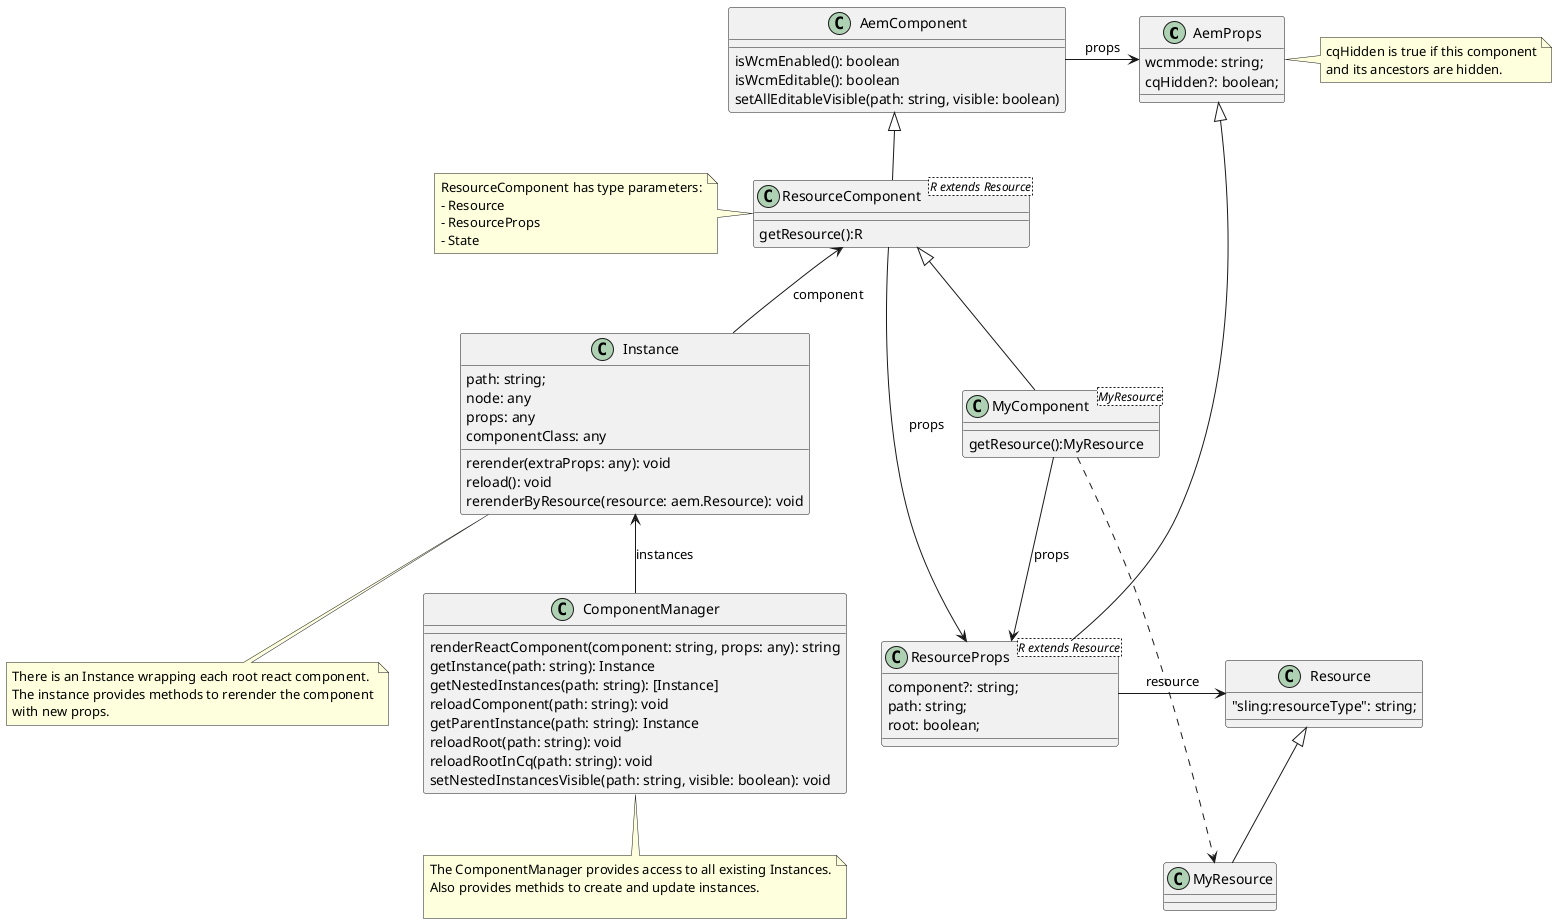 @startuml



class AemProps {
    wcmmode: string;
    cqHidden?: boolean;
}

class AemComponent {

    isWcmEnabled(): boolean
    isWcmEditable(): boolean
    setAllEditableVisible(path: string, visible: boolean)
}

note right of AemProps
cqHidden is true if this component
and its ancestors are hidden.
end note

AemComponent -> AemProps : props

class Resource {
    "sling:resourceType": string;
}

class ResourceProps<R extends Resource> extends AemProps {
    component?: string;
    path: string;
    root: boolean;
}

ResourceProps -> Resource : resource

class ResourceComponent<R extends Resource> extends AemComponent{
    getResource():R
}

note left of ResourceComponent
ResourceComponent has type parameters:
- Resource
- ResourceProps
- State
end note


ResourceComponent -> ResourceProps : props


class MyComponent<MyResource> extends ResourceComponent {
    getResource():MyResource
}

class MyResource extends Resource {
}

MyComponent --> ResourceProps : props

MyComponent .> MyResource

class Instance {
    path: string;
    node: any
    props: any
    componentClass: any

    rerender(extraProps: any): void
    reload(): void
    rerenderByResource(resource: aem.Resource): void
}

Instance -up-> ResourceComponent : component

note bottom of Instance
There is an Instance wrapping each root react component.
The instance provides methods to rerender the component
with new props.
end note

class ComponentManager {
    renderReactComponent(component: string, props: any): string
    getInstance(path: string): Instance
    getNestedInstances(path: string): [Instance]
    reloadComponent(path: string): void
    getParentInstance(path: string): Instance
    reloadRoot(path: string): void
    reloadRootInCq(path: string): void
    setNestedInstancesVisible(path: string, visible: boolean): void
}

ComponentManager -up-> Instance : instances

note bottom of ComponentManager
The ComponentManager provides access to all existing Instances.
Also provides methids to create and update instances.

end note


@enduml